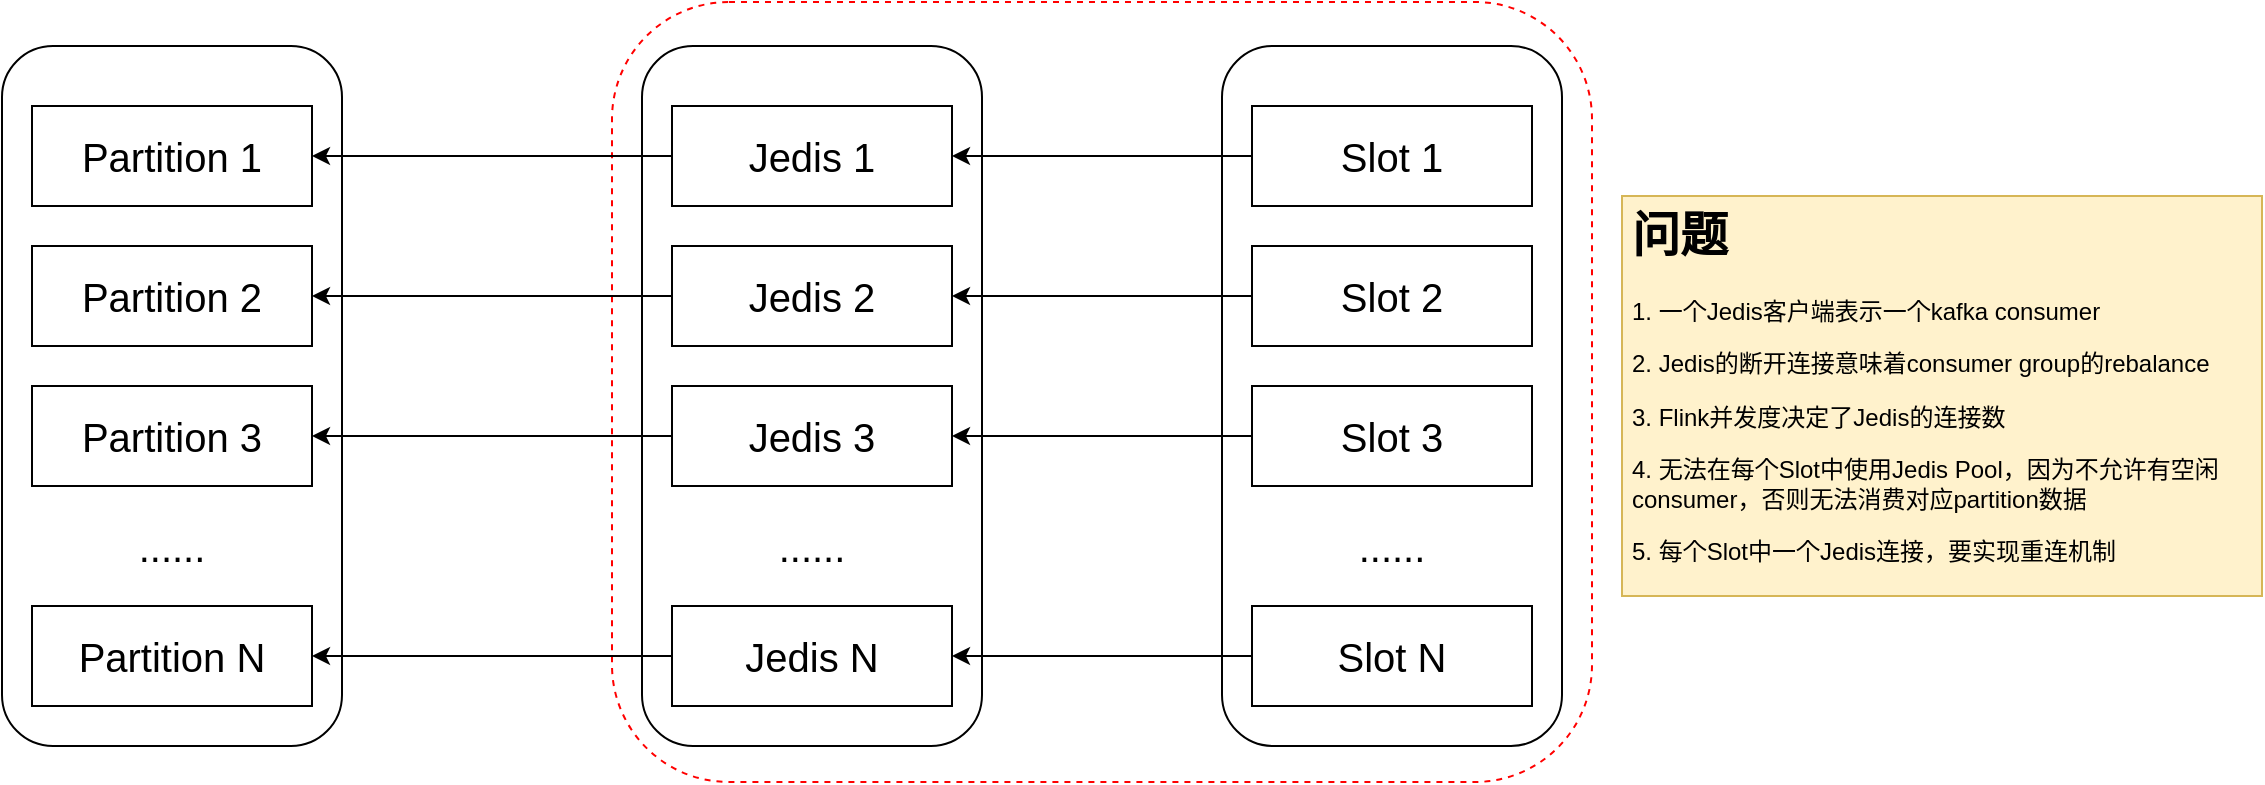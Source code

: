 <mxfile version="13.8.8" type="github">
  <diagram id="MMiAL6dLk4TMzHBbkS6z" name="第 1 页">
    <mxGraphModel dx="1188" dy="643" grid="1" gridSize="10" guides="1" tooltips="1" connect="1" arrows="1" fold="1" page="1" pageScale="1" pageWidth="1600" pageHeight="1200" math="0" shadow="0">
      <root>
        <mxCell id="0" />
        <mxCell id="1" parent="0" />
        <mxCell id="tFFXGWqwBPgf40RulYj3-35" value="" style="rounded=1;whiteSpace=wrap;html=1;dashed=1;fillColor=none;strokeColor=#FF0000;" vertex="1" parent="1">
          <mxGeometry x="555" y="158" width="490" height="390" as="geometry" />
        </mxCell>
        <mxCell id="tFFXGWqwBPgf40RulYj3-7" value="" style="group" vertex="1" connectable="0" parent="1">
          <mxGeometry x="250" y="180" width="170" height="350" as="geometry" />
        </mxCell>
        <mxCell id="tFFXGWqwBPgf40RulYj3-1" value="" style="rounded=1;whiteSpace=wrap;html=1;" vertex="1" parent="tFFXGWqwBPgf40RulYj3-7">
          <mxGeometry width="170" height="350" as="geometry" />
        </mxCell>
        <mxCell id="tFFXGWqwBPgf40RulYj3-2" value="&lt;font style=&quot;font-size: 20px&quot;&gt;Partition 1&lt;/font&gt;" style="rounded=0;whiteSpace=wrap;html=1;" vertex="1" parent="tFFXGWqwBPgf40RulYj3-7">
          <mxGeometry x="15" y="30" width="140" height="50" as="geometry" />
        </mxCell>
        <mxCell id="tFFXGWqwBPgf40RulYj3-3" value="&lt;font style=&quot;font-size: 20px&quot;&gt;Partition 2&lt;/font&gt;" style="rounded=0;whiteSpace=wrap;html=1;" vertex="1" parent="tFFXGWqwBPgf40RulYj3-7">
          <mxGeometry x="15" y="100" width="140" height="50" as="geometry" />
        </mxCell>
        <mxCell id="tFFXGWqwBPgf40RulYj3-4" value="&lt;font style=&quot;font-size: 20px&quot;&gt;Partition 3&lt;/font&gt;" style="rounded=0;whiteSpace=wrap;html=1;" vertex="1" parent="tFFXGWqwBPgf40RulYj3-7">
          <mxGeometry x="15" y="170" width="140" height="50" as="geometry" />
        </mxCell>
        <mxCell id="tFFXGWqwBPgf40RulYj3-5" value="&lt;font style=&quot;font-size: 20px&quot;&gt;Partition N&lt;/font&gt;" style="rounded=0;whiteSpace=wrap;html=1;" vertex="1" parent="tFFXGWqwBPgf40RulYj3-7">
          <mxGeometry x="15" y="280" width="140" height="50" as="geometry" />
        </mxCell>
        <mxCell id="tFFXGWqwBPgf40RulYj3-6" value="&lt;font style=&quot;font-size: 20px&quot;&gt;......&lt;/font&gt;" style="text;html=1;strokeColor=none;fillColor=none;align=center;verticalAlign=middle;whiteSpace=wrap;rounded=0;" vertex="1" parent="tFFXGWqwBPgf40RulYj3-7">
          <mxGeometry x="65" y="240" width="40" height="20" as="geometry" />
        </mxCell>
        <mxCell id="tFFXGWqwBPgf40RulYj3-9" value="" style="group" vertex="1" connectable="0" parent="1">
          <mxGeometry x="570" y="180" width="170" height="350" as="geometry" />
        </mxCell>
        <mxCell id="tFFXGWqwBPgf40RulYj3-10" value="" style="rounded=1;whiteSpace=wrap;html=1;" vertex="1" parent="tFFXGWqwBPgf40RulYj3-9">
          <mxGeometry width="170" height="350" as="geometry" />
        </mxCell>
        <mxCell id="tFFXGWqwBPgf40RulYj3-11" value="&lt;font style=&quot;font-size: 20px&quot;&gt;Jedis 1&lt;/font&gt;" style="rounded=0;whiteSpace=wrap;html=1;" vertex="1" parent="tFFXGWqwBPgf40RulYj3-9">
          <mxGeometry x="15" y="30" width="140" height="50" as="geometry" />
        </mxCell>
        <mxCell id="tFFXGWqwBPgf40RulYj3-12" value="&lt;font style=&quot;font-size: 20px&quot;&gt;Jedis&amp;nbsp;2&lt;/font&gt;" style="rounded=0;whiteSpace=wrap;html=1;" vertex="1" parent="tFFXGWqwBPgf40RulYj3-9">
          <mxGeometry x="15" y="100" width="140" height="50" as="geometry" />
        </mxCell>
        <mxCell id="tFFXGWqwBPgf40RulYj3-13" value="&lt;font style=&quot;font-size: 20px&quot;&gt;Jedis&amp;nbsp;3&lt;/font&gt;" style="rounded=0;whiteSpace=wrap;html=1;" vertex="1" parent="tFFXGWqwBPgf40RulYj3-9">
          <mxGeometry x="15" y="170" width="140" height="50" as="geometry" />
        </mxCell>
        <mxCell id="tFFXGWqwBPgf40RulYj3-14" value="&lt;font style=&quot;font-size: 20px&quot;&gt;Jedis&amp;nbsp;N&lt;/font&gt;" style="rounded=0;whiteSpace=wrap;html=1;" vertex="1" parent="tFFXGWqwBPgf40RulYj3-9">
          <mxGeometry x="15" y="280" width="140" height="50" as="geometry" />
        </mxCell>
        <mxCell id="tFFXGWqwBPgf40RulYj3-15" value="&lt;font style=&quot;font-size: 20px&quot;&gt;......&lt;/font&gt;" style="text;html=1;strokeColor=none;fillColor=none;align=center;verticalAlign=middle;whiteSpace=wrap;rounded=0;" vertex="1" parent="tFFXGWqwBPgf40RulYj3-9">
          <mxGeometry x="65" y="240" width="40" height="20" as="geometry" />
        </mxCell>
        <mxCell id="tFFXGWqwBPgf40RulYj3-16" value="" style="endArrow=classic;html=1;entryX=1;entryY=0.5;entryDx=0;entryDy=0;exitX=0;exitY=0.5;exitDx=0;exitDy=0;" edge="1" parent="1" source="tFFXGWqwBPgf40RulYj3-11" target="tFFXGWqwBPgf40RulYj3-2">
          <mxGeometry width="50" height="50" relative="1" as="geometry">
            <mxPoint x="470" y="570" as="sourcePoint" />
            <mxPoint x="520" y="520" as="targetPoint" />
          </mxGeometry>
        </mxCell>
        <mxCell id="tFFXGWqwBPgf40RulYj3-17" value="" style="endArrow=classic;html=1;entryX=1;entryY=0.5;entryDx=0;entryDy=0;" edge="1" parent="1" source="tFFXGWqwBPgf40RulYj3-12" target="tFFXGWqwBPgf40RulYj3-3">
          <mxGeometry width="50" height="50" relative="1" as="geometry">
            <mxPoint x="645" y="245" as="sourcePoint" />
            <mxPoint x="415" y="245" as="targetPoint" />
          </mxGeometry>
        </mxCell>
        <mxCell id="tFFXGWqwBPgf40RulYj3-18" value="" style="endArrow=classic;html=1;entryX=1;entryY=0.5;entryDx=0;entryDy=0;exitX=0;exitY=0.5;exitDx=0;exitDy=0;" edge="1" parent="1" source="tFFXGWqwBPgf40RulYj3-13" target="tFFXGWqwBPgf40RulYj3-4">
          <mxGeometry width="50" height="50" relative="1" as="geometry">
            <mxPoint x="645" y="315" as="sourcePoint" />
            <mxPoint x="415" y="315" as="targetPoint" />
          </mxGeometry>
        </mxCell>
        <mxCell id="tFFXGWqwBPgf40RulYj3-19" value="" style="endArrow=classic;html=1;entryX=1;entryY=0.5;entryDx=0;entryDy=0;exitX=0;exitY=0.5;exitDx=0;exitDy=0;" edge="1" parent="1" source="tFFXGWqwBPgf40RulYj3-14" target="tFFXGWqwBPgf40RulYj3-5">
          <mxGeometry width="50" height="50" relative="1" as="geometry">
            <mxPoint x="645" y="385" as="sourcePoint" />
            <mxPoint x="415" y="385" as="targetPoint" />
          </mxGeometry>
        </mxCell>
        <mxCell id="tFFXGWqwBPgf40RulYj3-20" value="" style="group" vertex="1" connectable="0" parent="1">
          <mxGeometry x="860" y="180" width="170" height="350" as="geometry" />
        </mxCell>
        <mxCell id="tFFXGWqwBPgf40RulYj3-21" value="" style="rounded=1;whiteSpace=wrap;html=1;" vertex="1" parent="tFFXGWqwBPgf40RulYj3-20">
          <mxGeometry width="170" height="350" as="geometry" />
        </mxCell>
        <mxCell id="tFFXGWqwBPgf40RulYj3-22" value="&lt;font style=&quot;font-size: 20px&quot;&gt;Slot 1&lt;/font&gt;" style="rounded=0;whiteSpace=wrap;html=1;" vertex="1" parent="tFFXGWqwBPgf40RulYj3-20">
          <mxGeometry x="15" y="30" width="140" height="50" as="geometry" />
        </mxCell>
        <mxCell id="tFFXGWqwBPgf40RulYj3-23" value="&lt;font style=&quot;font-size: 20px&quot;&gt;Slot&amp;nbsp;2&lt;/font&gt;" style="rounded=0;whiteSpace=wrap;html=1;" vertex="1" parent="tFFXGWqwBPgf40RulYj3-20">
          <mxGeometry x="15" y="100" width="140" height="50" as="geometry" />
        </mxCell>
        <mxCell id="tFFXGWqwBPgf40RulYj3-24" value="&lt;font style=&quot;font-size: 20px&quot;&gt;Slot&amp;nbsp;3&lt;/font&gt;" style="rounded=0;whiteSpace=wrap;html=1;" vertex="1" parent="tFFXGWqwBPgf40RulYj3-20">
          <mxGeometry x="15" y="170" width="140" height="50" as="geometry" />
        </mxCell>
        <mxCell id="tFFXGWqwBPgf40RulYj3-25" value="&lt;font style=&quot;font-size: 20px&quot;&gt;Slot&amp;nbsp;N&lt;/font&gt;" style="rounded=0;whiteSpace=wrap;html=1;" vertex="1" parent="tFFXGWqwBPgf40RulYj3-20">
          <mxGeometry x="15" y="280" width="140" height="50" as="geometry" />
        </mxCell>
        <mxCell id="tFFXGWqwBPgf40RulYj3-26" value="&lt;font style=&quot;font-size: 20px&quot;&gt;......&lt;/font&gt;" style="text;html=1;strokeColor=none;fillColor=none;align=center;verticalAlign=middle;whiteSpace=wrap;rounded=0;" vertex="1" parent="tFFXGWqwBPgf40RulYj3-20">
          <mxGeometry x="65" y="240" width="40" height="20" as="geometry" />
        </mxCell>
        <mxCell id="tFFXGWqwBPgf40RulYj3-27" value="" style="endArrow=classic;html=1;entryX=1;entryY=0.5;entryDx=0;entryDy=0;exitX=0;exitY=0.5;exitDx=0;exitDy=0;" edge="1" parent="1" source="tFFXGWqwBPgf40RulYj3-22" target="tFFXGWqwBPgf40RulYj3-11">
          <mxGeometry width="50" height="50" relative="1" as="geometry">
            <mxPoint x="1010" y="130" as="sourcePoint" />
            <mxPoint x="830" y="130" as="targetPoint" />
          </mxGeometry>
        </mxCell>
        <mxCell id="tFFXGWqwBPgf40RulYj3-28" value="" style="endArrow=classic;html=1;entryX=1;entryY=0.5;entryDx=0;entryDy=0;" edge="1" parent="1" source="tFFXGWqwBPgf40RulYj3-23" target="tFFXGWqwBPgf40RulYj3-12">
          <mxGeometry width="50" height="50" relative="1" as="geometry">
            <mxPoint x="885" y="245" as="sourcePoint" />
            <mxPoint x="735" y="245" as="targetPoint" />
          </mxGeometry>
        </mxCell>
        <mxCell id="tFFXGWqwBPgf40RulYj3-29" value="" style="endArrow=classic;html=1;entryX=1;entryY=0.5;entryDx=0;entryDy=0;exitX=0;exitY=0.5;exitDx=0;exitDy=0;" edge="1" parent="1" source="tFFXGWqwBPgf40RulYj3-24" target="tFFXGWqwBPgf40RulYj3-13">
          <mxGeometry width="50" height="50" relative="1" as="geometry">
            <mxPoint x="885" y="315" as="sourcePoint" />
            <mxPoint x="735" y="315" as="targetPoint" />
          </mxGeometry>
        </mxCell>
        <mxCell id="tFFXGWqwBPgf40RulYj3-30" value="" style="endArrow=classic;html=1;entryX=1;entryY=0.5;entryDx=0;entryDy=0;" edge="1" parent="1" source="tFFXGWqwBPgf40RulYj3-25" target="tFFXGWqwBPgf40RulYj3-14">
          <mxGeometry width="50" height="50" relative="1" as="geometry">
            <mxPoint x="885" y="385" as="sourcePoint" />
            <mxPoint x="735" y="385" as="targetPoint" />
          </mxGeometry>
        </mxCell>
        <mxCell id="tFFXGWqwBPgf40RulYj3-34" value="&lt;h1&gt;问题&lt;/h1&gt;&lt;p&gt;1. 一个Jedis客户端表示一个kafka consumer&lt;/p&gt;&lt;p&gt;2. Jedis的断开连接意味着consumer group的rebalance&lt;/p&gt;&lt;p&gt;3. Flink并发度决定了Jedis的连接数&lt;/p&gt;&lt;p&gt;4. 无法在每个Slot中使用Jedis Pool，因为不允许有空闲consumer，否则无法消费对应partition数据&lt;/p&gt;&lt;p&gt;5. 每个Slot中一个Jedis连接，要实现重连机制&lt;/p&gt;" style="text;html=1;strokeColor=#d6b656;fillColor=#fff2cc;spacing=5;spacingTop=-20;whiteSpace=wrap;overflow=hidden;rounded=0;" vertex="1" parent="1">
          <mxGeometry x="1060" y="255" width="320" height="200" as="geometry" />
        </mxCell>
      </root>
    </mxGraphModel>
  </diagram>
</mxfile>
